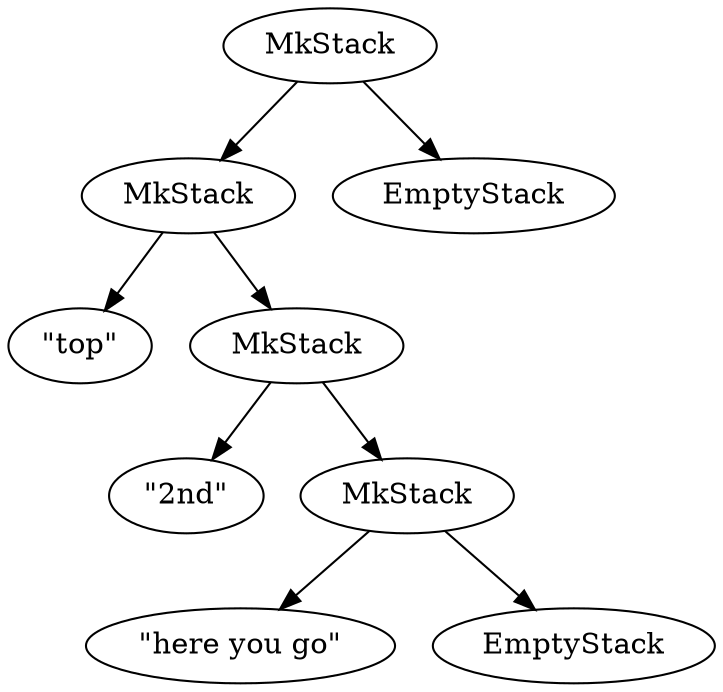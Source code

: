 digraph "" {
  "1" [label=MkStack];
  "1" -> "1.1" [];
  "1" -> "1.2" [];
  "1.1" [label=MkStack];
  "1.1" -> "1.1.1" [];
  "1.1" -> "1.1.2" [];
  "1.1.1" [label="\"top\""];
  "1.1.2" [label=MkStack];
  "1.1.2" -> "1.1.2.1" [];
  "1.1.2" -> "1.1.2.2" [];
  "1.1.2.1" [label="\"2nd\""];
  "1.1.2.2" [label=MkStack];
  "1.1.2.2" -> "1.1.2.2.1" [];
  "1.1.2.2" -> "1.1.2.2.2" [];
  "1.1.2.2.1" [label="\"here you go\""];
  "1.1.2.2.2" [label=EmptyStack];
  "1.2" [label=EmptyStack];
}